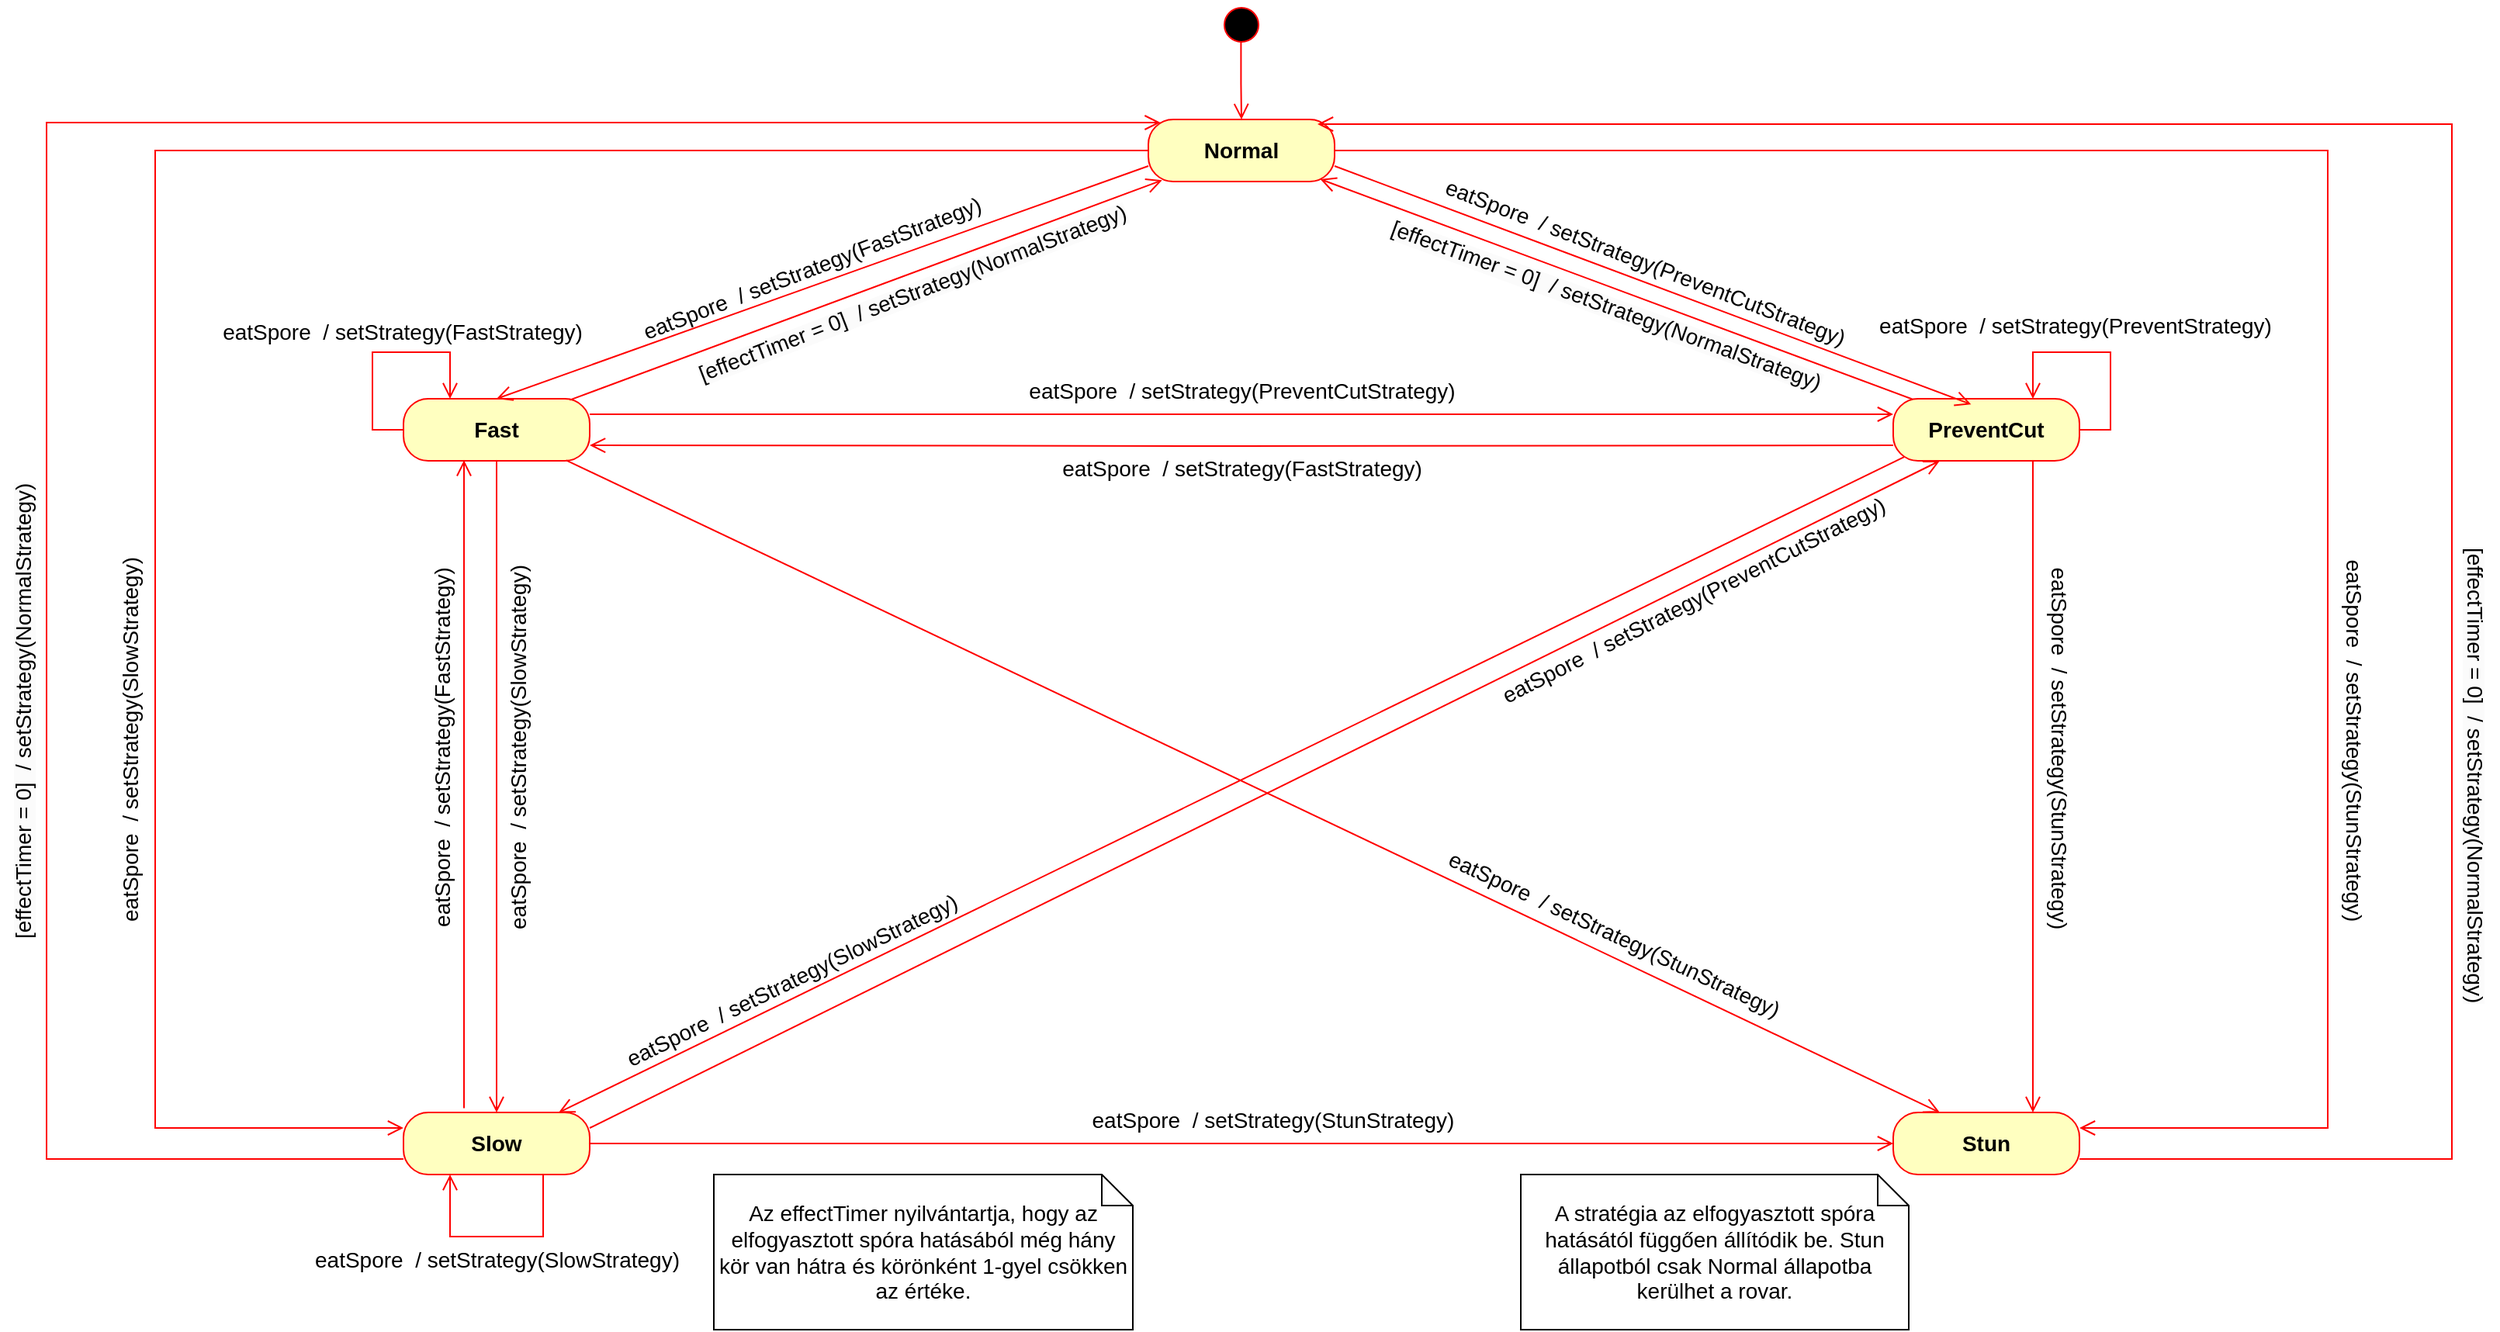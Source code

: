 <mxfile version="26.1.0" pages="2">
  <diagram name="Insect - eredeti" id="niYWGcj-p5kKmHAeiwa_">
    <mxGraphModel dx="2670" dy="746" grid="1" gridSize="10" guides="1" tooltips="1" connect="1" arrows="1" fold="1" page="1" pageScale="1" pageWidth="827" pageHeight="1169" math="0" shadow="0">
      <root>
        <mxCell id="0" />
        <mxCell id="1" parent="0" />
        <mxCell id="MXzvI82z4HsUsvWfTn_s-1" value="&lt;b&gt;&lt;font style=&quot;font-size: 14px;&quot;&gt;Fast&lt;/font&gt;&lt;/b&gt;" style="rounded=1;whiteSpace=wrap;html=1;arcSize=40;fontColor=#000000;fillColor=#ffffc0;strokeColor=#ff0000;" parent="1" vertex="1">
          <mxGeometry x="-80" y="560" width="120" height="40" as="geometry" />
        </mxCell>
        <mxCell id="MXzvI82z4HsUsvWfTn_s-3" value="&lt;b&gt;&lt;font style=&quot;font-size: 14px;&quot;&gt;Normal&lt;/font&gt;&lt;/b&gt;" style="rounded=1;whiteSpace=wrap;html=1;arcSize=40;fontColor=#000000;fillColor=#ffffc0;strokeColor=#ff0000;" parent="1" vertex="1">
          <mxGeometry x="400" y="380" width="120" height="40" as="geometry" />
        </mxCell>
        <mxCell id="MXzvI82z4HsUsvWfTn_s-5" value="&lt;b&gt;&lt;font style=&quot;font-size: 14px;&quot;&gt;PreventCut&lt;/font&gt;&lt;/b&gt;" style="rounded=1;whiteSpace=wrap;html=1;arcSize=40;fontColor=#000000;fillColor=#ffffc0;strokeColor=#ff0000;" parent="1" vertex="1">
          <mxGeometry x="880" y="560" width="120" height="40" as="geometry" />
        </mxCell>
        <mxCell id="MXzvI82z4HsUsvWfTn_s-7" value="&lt;b&gt;&lt;font style=&quot;font-size: 14px;&quot;&gt;Slow&lt;/font&gt;&lt;/b&gt;" style="rounded=1;whiteSpace=wrap;html=1;arcSize=40;fontColor=#000000;fillColor=#ffffc0;strokeColor=#ff0000;" parent="1" vertex="1">
          <mxGeometry x="-80" y="1020" width="120" height="40" as="geometry" />
        </mxCell>
        <mxCell id="MXzvI82z4HsUsvWfTn_s-9" value="&lt;b&gt;&lt;font style=&quot;font-size: 14px;&quot;&gt;Stun&lt;/font&gt;&lt;/b&gt;" style="rounded=1;whiteSpace=wrap;html=1;arcSize=40;fontColor=#000000;fillColor=#ffffc0;strokeColor=#ff0000;" parent="1" vertex="1">
          <mxGeometry x="880" y="1020" width="120" height="40" as="geometry" />
        </mxCell>
        <mxCell id="MXzvI82z4HsUsvWfTn_s-34" value="" style="ellipse;html=1;shape=startState;fillColor=#000000;strokeColor=#ff0000;" parent="1" vertex="1">
          <mxGeometry x="445" y="304" width="30" height="30" as="geometry" />
        </mxCell>
        <mxCell id="MXzvI82z4HsUsvWfTn_s-35" value="" style="edgeStyle=orthogonalEdgeStyle;html=1;verticalAlign=bottom;endArrow=open;endSize=8;strokeColor=#ff0000;rounded=0;entryX=0.5;entryY=0;entryDx=0;entryDy=0;exitX=0.49;exitY=0.87;exitDx=0;exitDy=0;exitPerimeter=0;" parent="1" source="MXzvI82z4HsUsvWfTn_s-34" target="MXzvI82z4HsUsvWfTn_s-3" edge="1">
          <mxGeometry relative="1" as="geometry">
            <mxPoint x="414" y="450" as="targetPoint" />
          </mxGeometry>
        </mxCell>
        <mxCell id="MXzvI82z4HsUsvWfTn_s-77" value="&lt;font style=&quot;font-size: 14px;&quot;&gt;eatSpore&amp;nbsp; / setStrategy(StunStrategy)&lt;/font&gt;" style="text;html=1;align=center;verticalAlign=middle;resizable=0;points=[];autosize=1;strokeColor=none;fillColor=none;" parent="1" vertex="1">
          <mxGeometry x="350" y="1010" width="260" height="30" as="geometry" />
        </mxCell>
        <mxCell id="ewpNhHJzc_Rk4l6OKXms-1" value="&lt;span style=&quot;color: rgb(0, 0, 0); font-family: Helvetica; font-style: normal; font-variant-ligatures: normal; font-variant-caps: normal; font-weight: 400; letter-spacing: normal; orphans: 2; text-align: center; text-indent: 0px; text-transform: none; widows: 2; word-spacing: 0px; -webkit-text-stroke-width: 0px; white-space: nowrap; background-color: rgb(251, 251, 251); text-decoration-thickness: initial; text-decoration-style: initial; text-decoration-color: initial; float: none; display: inline !important;&quot;&gt;&lt;font style=&quot;font-size: 14px;&quot;&gt;[effectTimer = 0]&amp;nbsp; / setStrategy(NormalStrategy)&lt;/font&gt;&lt;/span&gt;" style="text;whiteSpace=wrap;html=1;rotation=-90;" parent="1" vertex="1">
          <mxGeometry x="-450" y="760" width="260" height="40" as="geometry" />
        </mxCell>
        <mxCell id="gijZRMA2BL3Q8-tCc_X_-4" value="" style="edgeStyle=orthogonalEdgeStyle;html=1;verticalAlign=bottom;endArrow=open;endSize=8;strokeColor=#ff0000;rounded=0;exitX=0;exitY=0.75;exitDx=0;exitDy=0;entryX=0.065;entryY=0.05;entryDx=0;entryDy=0;entryPerimeter=0;" parent="1" source="MXzvI82z4HsUsvWfTn_s-7" target="MXzvI82z4HsUsvWfTn_s-3" edge="1">
          <mxGeometry relative="1" as="geometry">
            <mxPoint x="-80" y="760" as="targetPoint" />
            <mxPoint x="-80" y="700" as="sourcePoint" />
            <Array as="points">
              <mxPoint x="-310" y="1050" />
              <mxPoint x="-310" y="382" />
            </Array>
          </mxGeometry>
        </mxCell>
        <mxCell id="gijZRMA2BL3Q8-tCc_X_-6" value="" style="edgeStyle=orthogonalEdgeStyle;html=1;verticalAlign=bottom;endArrow=open;endSize=8;strokeColor=#ff0000;rounded=0;exitX=0;exitY=0.5;exitDx=0;exitDy=0;entryX=0;entryY=0.25;entryDx=0;entryDy=0;" parent="1" source="MXzvI82z4HsUsvWfTn_s-3" target="MXzvI82z4HsUsvWfTn_s-7" edge="1">
          <mxGeometry relative="1" as="geometry">
            <mxPoint x="-90" y="1010" as="targetPoint" />
            <mxPoint x="-90" y="920" as="sourcePoint" />
            <Array as="points">
              <mxPoint x="-240" y="400" />
              <mxPoint x="-240" y="1030" />
            </Array>
          </mxGeometry>
        </mxCell>
        <mxCell id="gijZRMA2BL3Q8-tCc_X_-9" value="" style="edgeStyle=orthogonalEdgeStyle;html=1;verticalAlign=bottom;endArrow=open;endSize=8;strokeColor=#ff0000;rounded=0;exitX=1;exitY=0.5;exitDx=0;exitDy=0;entryX=0;entryY=0.5;entryDx=0;entryDy=0;" parent="1" source="MXzvI82z4HsUsvWfTn_s-7" target="MXzvI82z4HsUsvWfTn_s-9" edge="1">
          <mxGeometry relative="1" as="geometry">
            <mxPoint x="260" y="1090" as="targetPoint" />
            <mxPoint x="260" y="1030" as="sourcePoint" />
          </mxGeometry>
        </mxCell>
        <mxCell id="gijZRMA2BL3Q8-tCc_X_-11" value="" style="edgeStyle=orthogonalEdgeStyle;html=1;verticalAlign=bottom;endArrow=open;endSize=8;strokeColor=#ff0000;rounded=0;entryX=0.25;entryY=1;entryDx=0;entryDy=0;exitX=0.75;exitY=1;exitDx=0;exitDy=0;" parent="1" source="MXzvI82z4HsUsvWfTn_s-7" target="MXzvI82z4HsUsvWfTn_s-7" edge="1">
          <mxGeometry relative="1" as="geometry">
            <mxPoint x="-120" y="1190" as="targetPoint" />
            <mxPoint x="40" y="1070" as="sourcePoint" />
            <Array as="points">
              <mxPoint x="10" y="1100" />
              <mxPoint x="-50" y="1100" />
            </Array>
          </mxGeometry>
        </mxCell>
        <mxCell id="gijZRMA2BL3Q8-tCc_X_-14" value="" style="edgeStyle=orthogonalEdgeStyle;html=1;verticalAlign=bottom;endArrow=open;endSize=8;strokeColor=#ff0000;rounded=0;exitX=1;exitY=0.75;exitDx=0;exitDy=0;" parent="1" source="MXzvI82z4HsUsvWfTn_s-9" edge="1">
          <mxGeometry relative="1" as="geometry">
            <mxPoint x="509" y="383" as="targetPoint" />
            <mxPoint x="-110" y="1140" as="sourcePoint" />
            <Array as="points">
              <mxPoint x="1240" y="1050" />
              <mxPoint x="1240" y="383" />
            </Array>
          </mxGeometry>
        </mxCell>
        <mxCell id="gijZRMA2BL3Q8-tCc_X_-16" value="" style="edgeStyle=orthogonalEdgeStyle;html=1;verticalAlign=bottom;endArrow=open;endSize=8;strokeColor=#ff0000;rounded=0;exitX=1;exitY=0.5;exitDx=0;exitDy=0;entryX=1;entryY=0.25;entryDx=0;entryDy=0;" parent="1" source="MXzvI82z4HsUsvWfTn_s-3" target="MXzvI82z4HsUsvWfTn_s-9" edge="1">
          <mxGeometry relative="1" as="geometry">
            <mxPoint x="1000" y="730" as="targetPoint" />
            <mxPoint x="1000" y="670" as="sourcePoint" />
            <Array as="points">
              <mxPoint x="1160" y="400" />
              <mxPoint x="1160" y="1030" />
            </Array>
          </mxGeometry>
        </mxCell>
        <mxCell id="gijZRMA2BL3Q8-tCc_X_-18" value="" style="edgeStyle=orthogonalEdgeStyle;html=1;verticalAlign=bottom;endArrow=open;endSize=8;strokeColor=#ff0000;rounded=0;exitX=0;exitY=0.5;exitDx=0;exitDy=0;entryX=0.25;entryY=0;entryDx=0;entryDy=0;" parent="1" source="MXzvI82z4HsUsvWfTn_s-1" target="MXzvI82z4HsUsvWfTn_s-1" edge="1">
          <mxGeometry relative="1" as="geometry">
            <mxPoint x="10" y="490" as="targetPoint" />
            <mxPoint x="-40" y="500" as="sourcePoint" />
            <Array as="points">
              <mxPoint x="-100" y="580" />
              <mxPoint x="-100" y="530" />
              <mxPoint x="-50" y="530" />
            </Array>
          </mxGeometry>
        </mxCell>
        <mxCell id="gijZRMA2BL3Q8-tCc_X_-20" value="" style="edgeStyle=orthogonalEdgeStyle;html=1;verticalAlign=bottom;endArrow=open;endSize=8;strokeColor=#ff0000;rounded=0;exitX=1;exitY=0.5;exitDx=0;exitDy=0;entryX=0.75;entryY=0;entryDx=0;entryDy=0;" parent="1" source="MXzvI82z4HsUsvWfTn_s-5" target="MXzvI82z4HsUsvWfTn_s-5" edge="1">
          <mxGeometry relative="1" as="geometry">
            <mxPoint x="920" y="510" as="targetPoint" />
            <mxPoint x="990" y="625" as="sourcePoint" />
            <Array as="points">
              <mxPoint x="1020" y="580" />
              <mxPoint x="1020" y="530" />
              <mxPoint x="970" y="530" />
            </Array>
          </mxGeometry>
        </mxCell>
        <mxCell id="gijZRMA2BL3Q8-tCc_X_-22" value="" style="html=1;verticalAlign=bottom;endArrow=open;endSize=8;strokeColor=#ff0000;rounded=0;exitX=0.874;exitY=0.991;exitDx=0;exitDy=0;entryX=0.25;entryY=0;entryDx=0;entryDy=0;exitPerimeter=0;" parent="1" source="MXzvI82z4HsUsvWfTn_s-1" target="MXzvI82z4HsUsvWfTn_s-9" edge="1">
          <mxGeometry relative="1" as="geometry">
            <mxPoint x="230" y="800" as="targetPoint" />
            <mxPoint x="230" y="740" as="sourcePoint" />
          </mxGeometry>
        </mxCell>
        <mxCell id="gijZRMA2BL3Q8-tCc_X_-24" value="" style="html=1;verticalAlign=bottom;endArrow=open;endSize=8;strokeColor=#ff0000;rounded=0;exitX=1;exitY=0.25;exitDx=0;exitDy=0;entryX=0.25;entryY=1;entryDx=0;entryDy=0;" parent="1" source="MXzvI82z4HsUsvWfTn_s-7" target="MXzvI82z4HsUsvWfTn_s-5" edge="1">
          <mxGeometry relative="1" as="geometry">
            <mxPoint x="430" y="750" as="targetPoint" />
            <mxPoint x="430" y="690" as="sourcePoint" />
          </mxGeometry>
        </mxCell>
        <mxCell id="gijZRMA2BL3Q8-tCc_X_-26" value="" style="html=1;verticalAlign=bottom;endArrow=open;endSize=8;strokeColor=#ff0000;rounded=0;exitX=0.058;exitY=0.939;exitDx=0;exitDy=0;exitPerimeter=0;" parent="1" source="MXzvI82z4HsUsvWfTn_s-5" edge="1">
          <mxGeometry relative="1" as="geometry">
            <mxPoint x="20" y="1020" as="targetPoint" />
            <mxPoint x="440" y="720" as="sourcePoint" />
          </mxGeometry>
        </mxCell>
        <mxCell id="gijZRMA2BL3Q8-tCc_X_-28" value="" style="edgeStyle=orthogonalEdgeStyle;html=1;verticalAlign=bottom;endArrow=open;endSize=8;strokeColor=#ff0000;rounded=0;exitX=0.5;exitY=1;exitDx=0;exitDy=0;entryX=0.5;entryY=0;entryDx=0;entryDy=0;" parent="1" source="MXzvI82z4HsUsvWfTn_s-1" target="MXzvI82z4HsUsvWfTn_s-7" edge="1">
          <mxGeometry relative="1" as="geometry">
            <mxPoint x="140" y="840" as="targetPoint" />
            <mxPoint x="140" y="780" as="sourcePoint" />
          </mxGeometry>
        </mxCell>
        <mxCell id="gijZRMA2BL3Q8-tCc_X_-30" value="" style="edgeStyle=orthogonalEdgeStyle;html=1;verticalAlign=bottom;endArrow=open;endSize=8;strokeColor=#ff0000;rounded=0;entryX=0.325;entryY=0.991;entryDx=0;entryDy=0;exitX=0.325;exitY=-0.068;exitDx=0;exitDy=0;entryPerimeter=0;exitPerimeter=0;" parent="1" source="MXzvI82z4HsUsvWfTn_s-7" target="MXzvI82z4HsUsvWfTn_s-1" edge="1">
          <mxGeometry relative="1" as="geometry">
            <mxPoint x="-60" y="830" as="targetPoint" />
            <mxPoint x="-60" y="770" as="sourcePoint" />
          </mxGeometry>
        </mxCell>
        <mxCell id="gijZRMA2BL3Q8-tCc_X_-32" value="" style="edgeStyle=orthogonalEdgeStyle;html=1;verticalAlign=bottom;endArrow=open;endSize=8;strokeColor=#ff0000;rounded=0;exitX=0.75;exitY=1;exitDx=0;exitDy=0;entryX=0.75;entryY=0;entryDx=0;entryDy=0;" parent="1" source="MXzvI82z4HsUsvWfTn_s-5" target="MXzvI82z4HsUsvWfTn_s-9" edge="1">
          <mxGeometry relative="1" as="geometry">
            <mxPoint x="790" y="830" as="targetPoint" />
            <mxPoint x="790" y="770" as="sourcePoint" />
          </mxGeometry>
        </mxCell>
        <mxCell id="gijZRMA2BL3Q8-tCc_X_-35" value="" style="edgeStyle=orthogonalEdgeStyle;html=1;verticalAlign=bottom;endArrow=open;endSize=8;strokeColor=#ff0000;rounded=0;entryX=1;entryY=0.75;entryDx=0;entryDy=0;" parent="1" target="MXzvI82z4HsUsvWfTn_s-1" edge="1">
          <mxGeometry relative="1" as="geometry">
            <mxPoint x="414" y="730" as="targetPoint" />
            <mxPoint x="880" y="590" as="sourcePoint" />
          </mxGeometry>
        </mxCell>
        <mxCell id="gijZRMA2BL3Q8-tCc_X_-36" value="" style="edgeStyle=orthogonalEdgeStyle;html=1;verticalAlign=bottom;endArrow=open;endSize=8;strokeColor=#ff0000;rounded=0;exitX=1;exitY=0.25;exitDx=0;exitDy=0;entryX=0;entryY=0.25;entryDx=0;entryDy=0;" parent="1" source="MXzvI82z4HsUsvWfTn_s-1" target="MXzvI82z4HsUsvWfTn_s-5" edge="1">
          <mxGeometry relative="1" as="geometry">
            <mxPoint x="424" y="740" as="targetPoint" />
            <mxPoint x="424.0" y="680" as="sourcePoint" />
          </mxGeometry>
        </mxCell>
        <mxCell id="gijZRMA2BL3Q8-tCc_X_-37" value="" style="html=1;verticalAlign=bottom;endArrow=open;endSize=8;strokeColor=#ff0000;rounded=0;exitX=0;exitY=0.75;exitDx=0;exitDy=0;entryX=0.5;entryY=0;entryDx=0;entryDy=0;" parent="1" source="MXzvI82z4HsUsvWfTn_s-3" target="MXzvI82z4HsUsvWfTn_s-1" edge="1">
          <mxGeometry relative="1" as="geometry">
            <mxPoint x="434" y="750" as="targetPoint" />
            <mxPoint x="434.0" y="690" as="sourcePoint" />
          </mxGeometry>
        </mxCell>
        <mxCell id="gijZRMA2BL3Q8-tCc_X_-38" value="" style="html=1;verticalAlign=bottom;endArrow=open;endSize=8;strokeColor=#ff0000;rounded=0;entryX=0.074;entryY=0.979;entryDx=0;entryDy=0;exitX=0.893;exitY=0.021;exitDx=0;exitDy=0;entryPerimeter=0;exitPerimeter=0;" parent="1" source="MXzvI82z4HsUsvWfTn_s-1" target="MXzvI82z4HsUsvWfTn_s-3" edge="1">
          <mxGeometry relative="1" as="geometry">
            <mxPoint x="444" y="760" as="targetPoint" />
            <mxPoint x="444.0" y="700" as="sourcePoint" />
          </mxGeometry>
        </mxCell>
        <mxCell id="gijZRMA2BL3Q8-tCc_X_-39" value="" style="html=1;verticalAlign=bottom;endArrow=open;endSize=8;strokeColor=#ff0000;rounded=0;exitX=0.102;exitY=0.006;exitDx=0;exitDy=0;exitPerimeter=0;entryX=0.923;entryY=0.962;entryDx=0;entryDy=0;entryPerimeter=0;" parent="1" source="MXzvI82z4HsUsvWfTn_s-5" target="MXzvI82z4HsUsvWfTn_s-3" edge="1">
          <mxGeometry relative="1" as="geometry">
            <mxPoint x="520" y="420" as="targetPoint" />
            <mxPoint x="454.0" y="710" as="sourcePoint" />
          </mxGeometry>
        </mxCell>
        <mxCell id="gijZRMA2BL3Q8-tCc_X_-40" value="" style="html=1;verticalAlign=bottom;endArrow=open;endSize=8;strokeColor=#ff0000;rounded=0;exitX=1;exitY=0.75;exitDx=0;exitDy=0;entryX=0.418;entryY=0.09;entryDx=0;entryDy=0;entryPerimeter=0;" parent="1" source="MXzvI82z4HsUsvWfTn_s-3" target="MXzvI82z4HsUsvWfTn_s-5" edge="1">
          <mxGeometry relative="1" as="geometry">
            <mxPoint x="464" y="780" as="targetPoint" />
            <mxPoint x="464.0" y="720" as="sourcePoint" />
          </mxGeometry>
        </mxCell>
        <mxCell id="gijZRMA2BL3Q8-tCc_X_-41" value="&lt;font style=&quot;font-size: 14px;&quot;&gt;eatSpore&amp;nbsp; / setStrategy(StunStrategy)&lt;/font&gt;" style="text;html=1;align=center;verticalAlign=middle;resizable=0;points=[];autosize=1;strokeColor=none;fillColor=none;rotation=25;" parent="1" vertex="1">
          <mxGeometry x="570" y="890" width="260" height="30" as="geometry" />
        </mxCell>
        <mxCell id="3nS-kEYqww-IJ4JLxsSK-1" value="&lt;font style=&quot;font-size: 14px;&quot;&gt;eatSpore&amp;nbsp; / setStrategy(StunStrategy)&lt;/font&gt;" style="text;html=1;align=center;verticalAlign=middle;resizable=0;points=[];autosize=1;strokeColor=none;fillColor=none;rotation=90;" parent="1" vertex="1">
          <mxGeometry x="857" y="770" width="260" height="30" as="geometry" />
        </mxCell>
        <mxCell id="3nS-kEYqww-IJ4JLxsSK-2" value="&lt;font style=&quot;font-size: 14px;&quot;&gt;eatSpore&amp;nbsp; / setStrategy(StunStrategy)&lt;/font&gt;" style="text;html=1;align=center;verticalAlign=middle;resizable=0;points=[];autosize=1;strokeColor=none;fillColor=none;rotation=90;" parent="1" vertex="1">
          <mxGeometry x="1047" y="765" width="260" height="30" as="geometry" />
        </mxCell>
        <mxCell id="3nS-kEYqww-IJ4JLxsSK-4" value="&lt;font style=&quot;font-size: 14px;&quot;&gt;eatSpore&amp;nbsp; / setStrategy(SlowStrategy)&lt;/font&gt;" style="text;html=1;align=center;verticalAlign=middle;resizable=0;points=[];autosize=1;strokeColor=none;fillColor=none;rotation=0;" parent="1" vertex="1">
          <mxGeometry x="-150" y="1100" width="260" height="30" as="geometry" />
        </mxCell>
        <mxCell id="3nS-kEYqww-IJ4JLxsSK-6" value="&lt;font style=&quot;font-size: 14px;&quot;&gt;eatSpore&amp;nbsp; / setStrategy(SlowStrategy)&lt;/font&gt;" style="text;html=1;align=center;verticalAlign=middle;resizable=0;points=[];autosize=1;strokeColor=none;fillColor=none;rotation=-90;" parent="1" vertex="1">
          <mxGeometry x="-386" y="765" width="260" height="30" as="geometry" />
        </mxCell>
        <mxCell id="3nS-kEYqww-IJ4JLxsSK-7" value="&lt;font style=&quot;font-size: 14px;&quot;&gt;eatSpore&amp;nbsp; / setStrategy(SlowStrategy)&lt;/font&gt;" style="text;html=1;align=center;verticalAlign=middle;resizable=0;points=[];autosize=1;strokeColor=none;fillColor=none;rotation=-90;" parent="1" vertex="1">
          <mxGeometry x="-136" y="770" width="260" height="30" as="geometry" />
        </mxCell>
        <mxCell id="3nS-kEYqww-IJ4JLxsSK-8" value="&lt;font style=&quot;font-size: 14px;&quot;&gt;eatSpore&amp;nbsp; / setStrategy(Fast&lt;span style=&quot;background-color: transparent; color: light-dark(rgb(0, 0, 0), rgb(255, 255, 255));&quot;&gt;Strategy)&lt;/span&gt;&lt;/font&gt;" style="text;html=1;align=center;verticalAlign=middle;resizable=0;points=[];autosize=1;strokeColor=none;fillColor=none;rotation=-90;" parent="1" vertex="1">
          <mxGeometry x="-185" y="770" width="260" height="30" as="geometry" />
        </mxCell>
        <mxCell id="3nS-kEYqww-IJ4JLxsSK-9" value="&lt;font style=&quot;font-size: 14px;&quot;&gt;eatSpore&amp;nbsp; / setStrategy(SlowStrategy)&lt;/font&gt;" style="text;html=1;align=center;verticalAlign=middle;resizable=0;points=[];autosize=1;strokeColor=none;fillColor=none;rotation=334;" parent="1" vertex="1">
          <mxGeometry x="40" y="920" width="260" height="30" as="geometry" />
        </mxCell>
        <mxCell id="3nS-kEYqww-IJ4JLxsSK-10" value="&lt;font style=&quot;font-size: 14px;&quot;&gt;eatSpore&amp;nbsp; / setStrategy(PreventCutStrategy)&lt;/font&gt;" style="text;html=1;align=center;verticalAlign=middle;resizable=0;points=[];autosize=1;strokeColor=none;fillColor=none;rotation=333;" parent="1" vertex="1">
          <mxGeometry x="601" y="675" width="300" height="30" as="geometry" />
        </mxCell>
        <mxCell id="3nS-kEYqww-IJ4JLxsSK-11" value="&lt;span style=&quot;color: rgb(0, 0, 0); font-family: Helvetica; font-style: normal; font-variant-ligatures: normal; font-variant-caps: normal; font-weight: 400; letter-spacing: normal; orphans: 2; text-align: center; text-indent: 0px; text-transform: none; widows: 2; word-spacing: 0px; -webkit-text-stroke-width: 0px; white-space: nowrap; background-color: rgb(251, 251, 251); text-decoration-thickness: initial; text-decoration-style: initial; text-decoration-color: initial; float: none; display: inline !important;&quot;&gt;&lt;font style=&quot;font-size: 14px;&quot;&gt;[effectTimer = 0]&amp;nbsp; / setStrategy(NormalStrategy)&lt;/font&gt;&lt;/span&gt;" style="text;whiteSpace=wrap;html=1;rotation=90;" parent="1" vertex="1">
          <mxGeometry x="1120" y="764" width="260" height="40" as="geometry" />
        </mxCell>
        <mxCell id="3nS-kEYqww-IJ4JLxsSK-12" value="&lt;span style=&quot;color: rgb(0, 0, 0); font-family: Helvetica; font-style: normal; font-variant-ligatures: normal; font-variant-caps: normal; font-weight: 400; letter-spacing: normal; orphans: 2; text-align: center; text-indent: 0px; text-transform: none; widows: 2; word-spacing: 0px; -webkit-text-stroke-width: 0px; white-space: nowrap; background-color: rgb(251, 251, 251); text-decoration-thickness: initial; text-decoration-style: initial; text-decoration-color: initial; float: none; display: inline !important;&quot;&gt;&lt;font style=&quot;font-size: 14px;&quot;&gt;[effectTimer = 0]&amp;nbsp; / setStrategy(NormalStrategy)&lt;/font&gt;&lt;/span&gt;" style="text;whiteSpace=wrap;html=1;rotation=339;" parent="1" vertex="1">
          <mxGeometry x="102" y="483" width="260" height="40" as="geometry" />
        </mxCell>
        <mxCell id="3nS-kEYqww-IJ4JLxsSK-13" value="&lt;span style=&quot;color: rgb(0, 0, 0); font-family: Helvetica; font-style: normal; font-variant-ligatures: normal; font-variant-caps: normal; font-weight: 400; letter-spacing: normal; orphans: 2; text-align: center; text-indent: 0px; text-transform: none; widows: 2; word-spacing: 0px; -webkit-text-stroke-width: 0px; white-space: nowrap; background-color: rgb(251, 251, 251); text-decoration-thickness: initial; text-decoration-style: initial; text-decoration-color: initial; float: none; display: inline !important;&quot;&gt;&lt;font style=&quot;font-size: 14px;&quot;&gt;[effectTimer = 0]&amp;nbsp; / setStrategy(NormalStrategy)&lt;/font&gt;&lt;/span&gt;" style="text;whiteSpace=wrap;html=1;rotation=20;" parent="1" vertex="1">
          <mxGeometry x="546" y="478" width="260" height="40" as="geometry" />
        </mxCell>
        <mxCell id="3nS-kEYqww-IJ4JLxsSK-14" value="&lt;font style=&quot;font-size: 14px;&quot;&gt;eatSpore&amp;nbsp; / setStrategy(PreventCutStrategy)&lt;/font&gt;" style="text;html=1;align=center;verticalAlign=middle;resizable=0;points=[];autosize=1;strokeColor=none;fillColor=none;rotation=0;" parent="1" vertex="1">
          <mxGeometry x="310" y="540" width="300" height="30" as="geometry" />
        </mxCell>
        <mxCell id="3nS-kEYqww-IJ4JLxsSK-15" value="&lt;font style=&quot;font-size: 14px;&quot;&gt;eatSpore&amp;nbsp; / setStrategy(FastStrategy)&lt;/font&gt;" style="text;html=1;align=center;verticalAlign=middle;resizable=0;points=[];autosize=1;strokeColor=none;fillColor=none;rotation=0;" parent="1" vertex="1">
          <mxGeometry x="330" y="590" width="260" height="30" as="geometry" />
        </mxCell>
        <mxCell id="3nS-kEYqww-IJ4JLxsSK-16" value="&lt;font style=&quot;font-size: 14px;&quot;&gt;eatSpore&amp;nbsp; / setStrategy(Fast&lt;span style=&quot;background-color: transparent; color: light-dark(rgb(0, 0, 0), rgb(255, 255, 255));&quot;&gt;Strategy)&lt;/span&gt;&lt;/font&gt;" style="text;html=1;align=center;verticalAlign=middle;resizable=0;points=[];autosize=1;strokeColor=none;fillColor=none;rotation=339;" parent="1" vertex="1">
          <mxGeometry x="53" y="461" width="260" height="30" as="geometry" />
        </mxCell>
        <mxCell id="3nS-kEYqww-IJ4JLxsSK-17" value="&lt;font style=&quot;font-size: 14px;&quot;&gt;eatSpore&amp;nbsp; / setStrategy(PreventCut&lt;span style=&quot;background-color: transparent; color: light-dark(rgb(0, 0, 0), rgb(255, 255, 255));&quot;&gt;Strategy)&lt;/span&gt;&lt;/font&gt;" style="text;html=1;align=center;verticalAlign=middle;resizable=0;points=[];autosize=1;strokeColor=none;fillColor=none;rotation=21;" parent="1" vertex="1">
          <mxGeometry x="570" y="457" width="300" height="30" as="geometry" />
        </mxCell>
        <mxCell id="WBvgy4vF1GZZ5mIjNtsk-3" value="&lt;font style=&quot;font-size: 14px;&quot;&gt;Az effectTimer nyilvántartja, hogy az elfogyasztott spóra hatásából még hány kör van hátra&amp;nbsp;és körönként 1-gyel csökken az értéke.&lt;/font&gt;" style="shape=note;size=20;whiteSpace=wrap;html=1;" parent="1" vertex="1">
          <mxGeometry x="120" y="1060" width="270" height="100" as="geometry" />
        </mxCell>
        <mxCell id="WBvgy4vF1GZZ5mIjNtsk-6" value="&lt;font style=&quot;font-size: 14px;&quot;&gt;eatSpore&amp;nbsp; / setStrategy(FastStrategy)&lt;/font&gt;" style="text;html=1;align=center;verticalAlign=middle;resizable=0;points=[];autosize=1;strokeColor=none;fillColor=none;rotation=0;" parent="1" vertex="1">
          <mxGeometry x="-211" y="502" width="260" height="30" as="geometry" />
        </mxCell>
        <mxCell id="WBvgy4vF1GZZ5mIjNtsk-7" value="&lt;font style=&quot;font-size: 14px;&quot;&gt;A stratégia az elfogyasztott spóra hatásától függően állítódik be. Stun állapotból csak Normal állapotba kerülhet a rovar.&lt;/font&gt;" style="shape=note;size=20;whiteSpace=wrap;html=1;" parent="1" vertex="1">
          <mxGeometry x="640" y="1060" width="250" height="100" as="geometry" />
        </mxCell>
        <mxCell id="WBvgy4vF1GZZ5mIjNtsk-8" value="&lt;font style=&quot;font-size: 14px;&quot;&gt;eatSpore&amp;nbsp; / setStrategy(PreventStrategy)&lt;/font&gt;" style="text;html=1;align=center;verticalAlign=middle;resizable=0;points=[];autosize=1;strokeColor=none;fillColor=none;rotation=0;" parent="1" vertex="1">
          <mxGeometry x="857" y="498" width="280" height="30" as="geometry" />
        </mxCell>
      </root>
    </mxGraphModel>
  </diagram>
  <diagram id="dk0o34KIP7jVC09A_Ut2" name="Insect - új">
    <mxGraphModel dx="2117" dy="522" grid="1" gridSize="10" guides="1" tooltips="1" connect="1" arrows="1" fold="1" page="1" pageScale="1" pageWidth="827" pageHeight="1169" math="0" shadow="0">
      <root>
        <mxCell id="0" />
        <mxCell id="1" parent="0" />
        <mxCell id="Mxf7T887SQ5L9yR92hCe-1" value="&lt;b&gt;&lt;font style=&quot;font-size: 14px;&quot;&gt;FAST&lt;/font&gt;&lt;/b&gt;" style="rounded=1;whiteSpace=wrap;html=1;arcSize=40;fontColor=#000000;fillColor=#ffffc0;strokeColor=#ff0000;" parent="1" vertex="1">
          <mxGeometry x="-80" y="560" width="120" height="40" as="geometry" />
        </mxCell>
        <mxCell id="Mxf7T887SQ5L9yR92hCe-2" value="&lt;b&gt;&lt;font style=&quot;font-size: 14px;&quot;&gt;NORMAL&lt;/font&gt;&lt;/b&gt;" style="rounded=1;whiteSpace=wrap;html=1;arcSize=40;fontColor=#000000;fillColor=#ffffc0;strokeColor=#ff0000;" parent="1" vertex="1">
          <mxGeometry x="400" y="380" width="120" height="40" as="geometry" />
        </mxCell>
        <mxCell id="Mxf7T887SQ5L9yR92hCe-3" value="&lt;b&gt;&lt;font style=&quot;font-size: 14px;&quot;&gt;CANNOTCUT&lt;/font&gt;&lt;/b&gt;" style="rounded=1;whiteSpace=wrap;html=1;arcSize=40;fontColor=#000000;fillColor=#ffffc0;strokeColor=#ff0000;" parent="1" vertex="1">
          <mxGeometry x="880" y="560" width="120" height="40" as="geometry" />
        </mxCell>
        <mxCell id="Mxf7T887SQ5L9yR92hCe-4" value="&lt;b&gt;&lt;font style=&quot;font-size: 14px;&quot;&gt;SLOW&lt;/font&gt;&lt;/b&gt;" style="rounded=1;whiteSpace=wrap;html=1;arcSize=40;fontColor=#000000;fillColor=#ffffc0;strokeColor=#ff0000;" parent="1" vertex="1">
          <mxGeometry x="-80" y="1020" width="120" height="40" as="geometry" />
        </mxCell>
        <mxCell id="Mxf7T887SQ5L9yR92hCe-5" value="&lt;b&gt;&lt;font style=&quot;font-size: 14px;&quot;&gt;STUN&lt;/font&gt;&lt;/b&gt;" style="rounded=1;whiteSpace=wrap;html=1;arcSize=40;fontColor=#000000;fillColor=#ffffc0;strokeColor=#ff0000;" parent="1" vertex="1">
          <mxGeometry x="880" y="1020" width="120" height="40" as="geometry" />
        </mxCell>
        <mxCell id="Mxf7T887SQ5L9yR92hCe-6" value="" style="ellipse;html=1;shape=startState;fillColor=#000000;strokeColor=#ff0000;" parent="1" vertex="1">
          <mxGeometry x="445" y="304" width="30" height="30" as="geometry" />
        </mxCell>
        <mxCell id="Mxf7T887SQ5L9yR92hCe-7" value="" style="edgeStyle=orthogonalEdgeStyle;html=1;verticalAlign=bottom;endArrow=open;endSize=8;strokeColor=#ff0000;rounded=0;entryX=0.5;entryY=0;entryDx=0;entryDy=0;exitX=0.49;exitY=0.87;exitDx=0;exitDy=0;exitPerimeter=0;" parent="1" source="Mxf7T887SQ5L9yR92hCe-6" target="Mxf7T887SQ5L9yR92hCe-2" edge="1">
          <mxGeometry relative="1" as="geometry">
            <mxPoint x="414" y="450" as="targetPoint" />
          </mxGeometry>
        </mxCell>
        <mxCell id="Mxf7T887SQ5L9yR92hCe-8" value="&lt;span style=&quot;font-size: 14px;&quot;&gt;beStunned()&lt;/span&gt;" style="text;html=1;align=center;verticalAlign=middle;resizable=0;points=[];autosize=1;strokeColor=none;fillColor=none;" parent="1" vertex="1">
          <mxGeometry x="430" y="1010" width="100" height="30" as="geometry" />
        </mxCell>
        <mxCell id="Mxf7T887SQ5L9yR92hCe-9" value="&lt;font style=&quot;font-size: 14px;&quot;&gt;&lt;span style=&quot;color: rgb(34, 34, 34); font-family: Arial, Helvetica, sans-serif; background-color: rgb(255, 255, 255);&quot;&gt;onTurnBegin() [&lt;/span&gt;&lt;span style=&quot;text-align: center; text-wrap-mode: nowrap;&quot;&gt;effectTimer == 0]&lt;/span&gt;&lt;/font&gt;" style="text;whiteSpace=wrap;html=1;rotation=-90;" parent="1" vertex="1">
          <mxGeometry x="-367.5" y="686.5" width="217" height="40" as="geometry" />
        </mxCell>
        <mxCell id="Mxf7T887SQ5L9yR92hCe-10" value="" style="edgeStyle=orthogonalEdgeStyle;html=1;verticalAlign=bottom;endArrow=open;endSize=8;strokeColor=#ff0000;rounded=0;exitX=0;exitY=0.75;exitDx=0;exitDy=0;entryX=0.065;entryY=0.05;entryDx=0;entryDy=0;entryPerimeter=0;" parent="1" source="Mxf7T887SQ5L9yR92hCe-4" target="Mxf7T887SQ5L9yR92hCe-2" edge="1">
          <mxGeometry relative="1" as="geometry">
            <mxPoint x="-80" y="760" as="targetPoint" />
            <mxPoint x="-80" y="700" as="sourcePoint" />
            <Array as="points">
              <mxPoint x="-250" y="1050" />
              <mxPoint x="-250" y="382" />
            </Array>
          </mxGeometry>
        </mxCell>
        <mxCell id="Mxf7T887SQ5L9yR92hCe-11" value="" style="edgeStyle=orthogonalEdgeStyle;html=1;verticalAlign=bottom;endArrow=open;endSize=8;strokeColor=#ff0000;rounded=0;exitX=0;exitY=0.5;exitDx=0;exitDy=0;entryX=0;entryY=0.25;entryDx=0;entryDy=0;" parent="1" source="Mxf7T887SQ5L9yR92hCe-2" target="Mxf7T887SQ5L9yR92hCe-4" edge="1">
          <mxGeometry relative="1" as="geometry">
            <mxPoint x="-90" y="1010" as="targetPoint" />
            <mxPoint x="-90" y="920" as="sourcePoint" />
            <Array as="points">
              <mxPoint x="-180" y="400" />
              <mxPoint x="-180" y="1030" />
            </Array>
          </mxGeometry>
        </mxCell>
        <mxCell id="Mxf7T887SQ5L9yR92hCe-12" value="" style="edgeStyle=orthogonalEdgeStyle;html=1;verticalAlign=bottom;endArrow=open;endSize=8;strokeColor=#ff0000;rounded=0;exitX=1;exitY=0.5;exitDx=0;exitDy=0;entryX=0;entryY=0.5;entryDx=0;entryDy=0;" parent="1" source="Mxf7T887SQ5L9yR92hCe-4" target="Mxf7T887SQ5L9yR92hCe-5" edge="1">
          <mxGeometry relative="1" as="geometry">
            <mxPoint x="260" y="1090" as="targetPoint" />
            <mxPoint x="260" y="1030" as="sourcePoint" />
          </mxGeometry>
        </mxCell>
        <mxCell id="Mxf7T887SQ5L9yR92hCe-14" value="" style="edgeStyle=orthogonalEdgeStyle;html=1;verticalAlign=bottom;endArrow=open;endSize=8;strokeColor=#ff0000;rounded=0;exitX=1;exitY=0.75;exitDx=0;exitDy=0;entryX=0.937;entryY=0.065;entryDx=0;entryDy=0;entryPerimeter=0;" parent="1" source="Mxf7T887SQ5L9yR92hCe-5" target="Mxf7T887SQ5L9yR92hCe-2" edge="1">
          <mxGeometry relative="1" as="geometry">
            <mxPoint x="509" y="383" as="targetPoint" />
            <mxPoint x="-110" y="1140" as="sourcePoint" />
            <Array as="points">
              <mxPoint x="1170" y="1050" />
              <mxPoint x="1170" y="383" />
            </Array>
          </mxGeometry>
        </mxCell>
        <mxCell id="Mxf7T887SQ5L9yR92hCe-15" value="" style="edgeStyle=orthogonalEdgeStyle;html=1;verticalAlign=bottom;endArrow=open;endSize=8;strokeColor=#ff0000;rounded=0;exitX=1;exitY=0.5;exitDx=0;exitDy=0;entryX=1;entryY=0.25;entryDx=0;entryDy=0;" parent="1" source="Mxf7T887SQ5L9yR92hCe-2" target="Mxf7T887SQ5L9yR92hCe-5" edge="1">
          <mxGeometry relative="1" as="geometry">
            <mxPoint x="1000" y="730" as="targetPoint" />
            <mxPoint x="1000" y="670" as="sourcePoint" />
            <Array as="points">
              <mxPoint x="1100" y="400" />
              <mxPoint x="1100" y="1030" />
            </Array>
          </mxGeometry>
        </mxCell>
        <mxCell id="Mxf7T887SQ5L9yR92hCe-18" value="" style="html=1;verticalAlign=bottom;endArrow=open;endSize=8;strokeColor=#ff0000;rounded=0;exitX=0.874;exitY=0.991;exitDx=0;exitDy=0;entryX=0.25;entryY=0;entryDx=0;entryDy=0;exitPerimeter=0;" parent="1" source="Mxf7T887SQ5L9yR92hCe-1" target="Mxf7T887SQ5L9yR92hCe-5" edge="1">
          <mxGeometry relative="1" as="geometry">
            <mxPoint x="230" y="800" as="targetPoint" />
            <mxPoint x="230" y="740" as="sourcePoint" />
          </mxGeometry>
        </mxCell>
        <mxCell id="Mxf7T887SQ5L9yR92hCe-19" value="" style="html=1;verticalAlign=bottom;endArrow=open;endSize=8;strokeColor=#ff0000;rounded=0;exitX=1;exitY=0.25;exitDx=0;exitDy=0;entryX=0.25;entryY=1;entryDx=0;entryDy=0;" parent="1" source="Mxf7T887SQ5L9yR92hCe-4" target="Mxf7T887SQ5L9yR92hCe-3" edge="1">
          <mxGeometry relative="1" as="geometry">
            <mxPoint x="430" y="750" as="targetPoint" />
            <mxPoint x="430" y="690" as="sourcePoint" />
          </mxGeometry>
        </mxCell>
        <mxCell id="Mxf7T887SQ5L9yR92hCe-20" value="" style="html=1;verticalAlign=bottom;endArrow=open;endSize=8;strokeColor=#ff0000;rounded=0;exitX=0.058;exitY=0.939;exitDx=0;exitDy=0;exitPerimeter=0;" parent="1" source="Mxf7T887SQ5L9yR92hCe-3" edge="1">
          <mxGeometry relative="1" as="geometry">
            <mxPoint x="20" y="1020" as="targetPoint" />
            <mxPoint x="440" y="720" as="sourcePoint" />
          </mxGeometry>
        </mxCell>
        <mxCell id="Mxf7T887SQ5L9yR92hCe-21" value="" style="edgeStyle=orthogonalEdgeStyle;html=1;verticalAlign=bottom;endArrow=open;endSize=8;strokeColor=#ff0000;rounded=0;exitX=0.5;exitY=1;exitDx=0;exitDy=0;entryX=0.5;entryY=0;entryDx=0;entryDy=0;" parent="1" source="Mxf7T887SQ5L9yR92hCe-1" target="Mxf7T887SQ5L9yR92hCe-4" edge="1">
          <mxGeometry relative="1" as="geometry">
            <mxPoint x="140" y="840" as="targetPoint" />
            <mxPoint x="140" y="780" as="sourcePoint" />
          </mxGeometry>
        </mxCell>
        <mxCell id="Mxf7T887SQ5L9yR92hCe-22" value="" style="edgeStyle=orthogonalEdgeStyle;html=1;verticalAlign=bottom;endArrow=open;endSize=8;strokeColor=#ff0000;rounded=0;entryX=0.325;entryY=0.991;entryDx=0;entryDy=0;exitX=0.325;exitY=-0.068;exitDx=0;exitDy=0;entryPerimeter=0;exitPerimeter=0;" parent="1" source="Mxf7T887SQ5L9yR92hCe-4" target="Mxf7T887SQ5L9yR92hCe-1" edge="1">
          <mxGeometry relative="1" as="geometry">
            <mxPoint x="-60" y="830" as="targetPoint" />
            <mxPoint x="-60" y="770" as="sourcePoint" />
          </mxGeometry>
        </mxCell>
        <mxCell id="Mxf7T887SQ5L9yR92hCe-23" value="" style="edgeStyle=orthogonalEdgeStyle;html=1;verticalAlign=bottom;endArrow=open;endSize=8;strokeColor=#ff0000;rounded=0;exitX=0.75;exitY=1;exitDx=0;exitDy=0;entryX=0.75;entryY=0;entryDx=0;entryDy=0;" parent="1" source="Mxf7T887SQ5L9yR92hCe-3" target="Mxf7T887SQ5L9yR92hCe-5" edge="1">
          <mxGeometry relative="1" as="geometry">
            <mxPoint x="790" y="830" as="targetPoint" />
            <mxPoint x="790" y="770" as="sourcePoint" />
          </mxGeometry>
        </mxCell>
        <mxCell id="Mxf7T887SQ5L9yR92hCe-24" value="" style="edgeStyle=orthogonalEdgeStyle;html=1;verticalAlign=bottom;endArrow=open;endSize=8;strokeColor=#ff0000;rounded=0;entryX=1;entryY=0.75;entryDx=0;entryDy=0;" parent="1" target="Mxf7T887SQ5L9yR92hCe-1" edge="1">
          <mxGeometry relative="1" as="geometry">
            <mxPoint x="414" y="730" as="targetPoint" />
            <mxPoint x="880" y="590" as="sourcePoint" />
          </mxGeometry>
        </mxCell>
        <mxCell id="Mxf7T887SQ5L9yR92hCe-25" value="" style="edgeStyle=orthogonalEdgeStyle;html=1;verticalAlign=bottom;endArrow=open;endSize=8;strokeColor=#ff0000;rounded=0;exitX=1;exitY=0.25;exitDx=0;exitDy=0;entryX=0;entryY=0.25;entryDx=0;entryDy=0;" parent="1" source="Mxf7T887SQ5L9yR92hCe-1" target="Mxf7T887SQ5L9yR92hCe-3" edge="1">
          <mxGeometry relative="1" as="geometry">
            <mxPoint x="424" y="740" as="targetPoint" />
            <mxPoint x="424.0" y="680" as="sourcePoint" />
          </mxGeometry>
        </mxCell>
        <mxCell id="Mxf7T887SQ5L9yR92hCe-26" value="" style="html=1;verticalAlign=bottom;endArrow=open;endSize=8;strokeColor=#ff0000;rounded=0;exitX=0;exitY=0.75;exitDx=0;exitDy=0;entryX=0.5;entryY=0;entryDx=0;entryDy=0;" parent="1" source="Mxf7T887SQ5L9yR92hCe-2" target="Mxf7T887SQ5L9yR92hCe-1" edge="1">
          <mxGeometry relative="1" as="geometry">
            <mxPoint x="434" y="750" as="targetPoint" />
            <mxPoint x="434.0" y="690" as="sourcePoint" />
          </mxGeometry>
        </mxCell>
        <mxCell id="Mxf7T887SQ5L9yR92hCe-27" value="" style="html=1;verticalAlign=bottom;endArrow=open;endSize=8;strokeColor=#ff0000;rounded=0;entryX=0.074;entryY=0.979;entryDx=0;entryDy=0;exitX=0.893;exitY=0.021;exitDx=0;exitDy=0;entryPerimeter=0;exitPerimeter=0;" parent="1" source="Mxf7T887SQ5L9yR92hCe-1" target="Mxf7T887SQ5L9yR92hCe-2" edge="1">
          <mxGeometry relative="1" as="geometry">
            <mxPoint x="444" y="760" as="targetPoint" />
            <mxPoint x="444.0" y="700" as="sourcePoint" />
          </mxGeometry>
        </mxCell>
        <mxCell id="Mxf7T887SQ5L9yR92hCe-28" value="" style="html=1;verticalAlign=bottom;endArrow=open;endSize=8;strokeColor=#ff0000;rounded=0;exitX=0.102;exitY=0.006;exitDx=0;exitDy=0;exitPerimeter=0;entryX=0.923;entryY=0.962;entryDx=0;entryDy=0;entryPerimeter=0;" parent="1" source="Mxf7T887SQ5L9yR92hCe-3" target="Mxf7T887SQ5L9yR92hCe-2" edge="1">
          <mxGeometry relative="1" as="geometry">
            <mxPoint x="520" y="420" as="targetPoint" />
            <mxPoint x="454.0" y="710" as="sourcePoint" />
          </mxGeometry>
        </mxCell>
        <mxCell id="Mxf7T887SQ5L9yR92hCe-29" value="" style="html=1;verticalAlign=bottom;endArrow=open;endSize=8;strokeColor=#ff0000;rounded=0;exitX=1;exitY=0.75;exitDx=0;exitDy=0;entryX=0.356;entryY=-0.001;entryDx=0;entryDy=0;entryPerimeter=0;" parent="1" source="Mxf7T887SQ5L9yR92hCe-2" target="Mxf7T887SQ5L9yR92hCe-3" edge="1">
          <mxGeometry relative="1" as="geometry">
            <mxPoint x="464" y="780" as="targetPoint" />
            <mxPoint x="464.0" y="720" as="sourcePoint" />
          </mxGeometry>
        </mxCell>
        <mxCell id="Mxf7T887SQ5L9yR92hCe-30" value="&lt;font style=&quot;font-size: 14px;&quot;&gt;beStunned()&lt;/font&gt;" style="text;html=1;align=center;verticalAlign=middle;resizable=0;points=[];autosize=1;strokeColor=none;fillColor=none;rotation=25;" parent="1" vertex="1">
          <mxGeometry x="650" y="890" width="100" height="30" as="geometry" />
        </mxCell>
        <mxCell id="Mxf7T887SQ5L9yR92hCe-31" value="&lt;span style=&quot;font-size: 14px;&quot;&gt;beStunned()&lt;/span&gt;" style="text;html=1;align=center;verticalAlign=middle;resizable=0;points=[];autosize=1;strokeColor=none;fillColor=none;rotation=90;" parent="1" vertex="1">
          <mxGeometry x="937" y="772" width="100" height="30" as="geometry" />
        </mxCell>
        <mxCell id="Mxf7T887SQ5L9yR92hCe-32" value="&lt;span style=&quot;font-size: 14px;&quot;&gt;beStunned()&lt;/span&gt;" style="text;html=1;align=center;verticalAlign=middle;resizable=0;points=[];autosize=1;strokeColor=none;fillColor=none;rotation=90;" parent="1" vertex="1">
          <mxGeometry x="1064" y="695" width="100" height="30" as="geometry" />
        </mxCell>
        <mxCell id="Mxf7T887SQ5L9yR92hCe-33" value="&lt;font style=&quot;font-size: 14px;&quot;&gt;&lt;span style=&quot;text-wrap-mode: wrap; color: rgb(34, 34, 34); font-family: Arial, Helvetica, sans-serif; text-align: start; background-color: rgb(255, 255, 255);&quot;&gt;onTurnBegin() [&lt;/span&gt;effectTimer != 0]&lt;/font&gt;" style="text;html=1;align=center;verticalAlign=middle;resizable=0;points=[];autosize=1;strokeColor=none;fillColor=none;rotation=0;" parent="1" vertex="1">
          <mxGeometry x="-130" y="1067" width="220" height="30" as="geometry" />
        </mxCell>
        <mxCell id="Mxf7T887SQ5L9yR92hCe-34" value="&lt;span style=&quot;font-size: 14px;&quot;&gt;beSlow()&lt;/span&gt;" style="text;html=1;align=center;verticalAlign=middle;resizable=0;points=[];autosize=1;strokeColor=none;fillColor=none;rotation=-90;" parent="1" vertex="1">
          <mxGeometry x="-238" y="690" width="80" height="30" as="geometry" />
        </mxCell>
        <mxCell id="Mxf7T887SQ5L9yR92hCe-35" value="&lt;span style=&quot;font-size: 14px;&quot;&gt;beSlow()&lt;/span&gt;" style="text;html=1;align=center;verticalAlign=middle;resizable=0;points=[];autosize=1;strokeColor=none;fillColor=none;rotation=-90;" parent="1" vertex="1">
          <mxGeometry x="-48" y="780" width="80" height="30" as="geometry" />
        </mxCell>
        <mxCell id="Mxf7T887SQ5L9yR92hCe-36" value="&lt;span style=&quot;font-size: 14px;&quot;&gt;beFast()&lt;/span&gt;" style="text;html=1;align=center;verticalAlign=middle;resizable=0;points=[];autosize=1;strokeColor=none;fillColor=none;rotation=-90;" parent="1" vertex="1">
          <mxGeometry x="-95" y="777" width="80" height="30" as="geometry" />
        </mxCell>
        <mxCell id="Mxf7T887SQ5L9yR92hCe-37" value="&lt;span style=&quot;font-size: 14px;&quot;&gt;beSlow()&lt;/span&gt;" style="text;html=1;align=center;verticalAlign=middle;resizable=0;points=[];autosize=1;strokeColor=none;fillColor=none;rotation=334;" parent="1" vertex="1">
          <mxGeometry x="152" y="905" width="80" height="30" as="geometry" />
        </mxCell>
        <mxCell id="Mxf7T887SQ5L9yR92hCe-38" value="&lt;font style=&quot;font-size: 14px;&quot;&gt;preventCut(&lt;span style=&quot;color: light-dark(rgb(0, 0, 0), rgb(255, 255, 255)); background-color: transparent;&quot;&gt;)&lt;/span&gt;&lt;/font&gt;" style="text;html=1;align=center;verticalAlign=middle;resizable=0;points=[];autosize=1;strokeColor=none;fillColor=none;rotation=333;" parent="1" vertex="1">
          <mxGeometry x="690" y="683" width="100" height="30" as="geometry" />
        </mxCell>
        <mxCell id="Mxf7T887SQ5L9yR92hCe-39" value="&lt;span style=&quot;color: rgb(0, 0, 0); font-family: Helvetica; font-style: normal; font-variant-ligatures: normal; font-variant-caps: normal; font-weight: 400; letter-spacing: normal; orphans: 2; text-align: center; text-indent: 0px; text-transform: none; widows: 2; word-spacing: 0px; -webkit-text-stroke-width: 0px; white-space: nowrap; background-color: rgb(251, 251, 251); text-decoration-thickness: initial; text-decoration-style: initial; text-decoration-color: initial; float: none; display: inline !important;&quot;&gt;&lt;font style=&quot;font-size: 14px;&quot;&gt;&lt;span style=&quot;color: rgb(34, 34, 34); font-family: Arial, Helvetica, sans-serif; text-align: start; text-wrap-mode: wrap; background-color: rgb(255, 255, 255);&quot;&gt;onTurnBegin() [&lt;/span&gt;effectTimer == 0]&lt;/font&gt;&lt;/span&gt;" style="text;whiteSpace=wrap;html=1;rotation=90;" parent="1" vertex="1">
          <mxGeometry x="1077.66" y="694.35" width="204.68" height="40" as="geometry" />
        </mxCell>
        <mxCell id="Mxf7T887SQ5L9yR92hCe-40" value="&lt;font style=&quot;font-size: 14px;&quot;&gt;&lt;span style=&quot;color: rgb(34, 34, 34); font-family: Arial, Helvetica, sans-serif; background-color: rgb(255, 255, 255);&quot;&gt;onTurnBegin() [&lt;/span&gt;&lt;span style=&quot;text-align: center; text-wrap-mode: nowrap;&quot;&gt;effectTimer == 0]&lt;/span&gt;&lt;/font&gt;" style="text;whiteSpace=wrap;html=1;rotation=339;" parent="1" vertex="1">
          <mxGeometry x="124.46" y="485.3" width="207.14" height="40" as="geometry" />
        </mxCell>
        <mxCell id="Mxf7T887SQ5L9yR92hCe-41" value="&lt;font style=&quot;font-size: 14px;&quot;&gt;&lt;span style=&quot;color: rgb(34, 34, 34); font-family: Arial, Helvetica, sans-serif; background-color: rgb(255, 255, 255);&quot;&gt;onTurnBegin() [&lt;/span&gt;&lt;span style=&quot;text-align: center; text-wrap-mode: nowrap;&quot;&gt;effectTimer == 0]&lt;/span&gt;&lt;/font&gt;" style="text;whiteSpace=wrap;html=1;rotation=20;" parent="1" vertex="1">
          <mxGeometry x="580.35" y="481.8" width="208.91" height="40" as="geometry" />
        </mxCell>
        <mxCell id="Mxf7T887SQ5L9yR92hCe-42" value="&lt;font style=&quot;font-size: 14px;&quot;&gt;preventCut(&lt;span style=&quot;color: light-dark(rgb(0, 0, 0), rgb(255, 255, 255)); background-color: transparent;&quot;&gt;)&lt;/span&gt;&lt;/font&gt;" style="text;html=1;align=center;verticalAlign=middle;resizable=0;points=[];autosize=1;strokeColor=none;fillColor=none;rotation=0;" parent="1" vertex="1">
          <mxGeometry x="410" y="540" width="100" height="30" as="geometry" />
        </mxCell>
        <mxCell id="Mxf7T887SQ5L9yR92hCe-43" value="&lt;font style=&quot;font-size: 14px;&quot;&gt;beFast()&lt;/font&gt;" style="text;html=1;align=center;verticalAlign=middle;resizable=0;points=[];autosize=1;strokeColor=none;fillColor=none;rotation=0;" parent="1" vertex="1">
          <mxGeometry x="420" y="590" width="80" height="30" as="geometry" />
        </mxCell>
        <mxCell id="Mxf7T887SQ5L9yR92hCe-44" value="&lt;font style=&quot;font-size: 14px;&quot;&gt;beFast()&lt;/font&gt;" style="text;html=1;align=center;verticalAlign=middle;resizable=0;points=[];autosize=1;strokeColor=none;fillColor=none;rotation=339;" parent="1" vertex="1">
          <mxGeometry x="156" y="457" width="80" height="30" as="geometry" />
        </mxCell>
        <mxCell id="Mxf7T887SQ5L9yR92hCe-45" value="&lt;font style=&quot;font-size: 14px;&quot;&gt;preventCut(&lt;span style=&quot;background-color: transparent; color: light-dark(rgb(0, 0, 0), rgb(255, 255, 255));&quot;&gt;)&lt;/span&gt;&lt;/font&gt;" style="text;html=1;align=center;verticalAlign=middle;resizable=0;points=[];autosize=1;strokeColor=none;fillColor=none;rotation=21;" parent="1" vertex="1">
          <mxGeometry x="642" y="445" width="100" height="30" as="geometry" />
        </mxCell>
        <mxCell id="Mxf7T887SQ5L9yR92hCe-46" value="&lt;font style=&quot;font-size: 14px;&quot;&gt;Az &lt;i style=&quot;&quot;&gt;effectTimer &lt;/i&gt;nyilvántartja, hogy az elfogyasztott spóra hatásából hány kör van hátra, és - amíg az 0-ra nem csökken - körönként 1-gyel csökken az értéke. &lt;span style=&quot;background-color: rgb(255, 255, 51);&quot;&gt;A spóra hatása akkor is realizálódik, ha a közvetlenül előtte elfogyasztott spóra hatásideje (&lt;i&gt;effectTimer&lt;/i&gt;) még nem telt le&lt;span style=&quot;text-wrap-mode: nowrap;&quot;&gt;.&lt;/span&gt;&lt;/span&gt;&lt;/font&gt;" style="shape=note;size=20;whiteSpace=wrap;html=1;" parent="1" vertex="1">
          <mxGeometry x="333" y="1060" width="279" height="130" as="geometry" />
        </mxCell>
        <mxCell id="Mxf7T887SQ5L9yR92hCe-47" value="&lt;font style=&quot;font-size: 14px;&quot;&gt;&lt;span style=&quot;text-wrap-mode: wrap; color: rgb(34, 34, 34); font-family: Arial, Helvetica, sans-serif; text-align: start; background-color: rgb(255, 255, 255);&quot;&gt;onTurnBegin() [&lt;/span&gt;effectTimer != 0]&lt;/font&gt;" style="text;html=1;align=center;verticalAlign=middle;resizable=0;points=[];autosize=1;strokeColor=none;fillColor=none;rotation=0;" parent="1" vertex="1">
          <mxGeometry x="-193" y="523" width="220" height="30" as="geometry" />
        </mxCell>
        <mxCell id="Mxf7T887SQ5L9yR92hCe-48" value="&lt;div&gt;&lt;font style=&quot;font-size: 14px;&quot;&gt;&lt;i style=&quot;background-color: transparent; color: light-dark(rgb(0, 0, 0), rgb(255, 255, 255));&quot;&gt;Stun &lt;/i&gt;&lt;span style=&quot;background-color: transparent; color: light-dark(rgb(0, 0, 0), rgb(255, 255, 255));&quot;&gt;állapotból csak &lt;/span&gt;&lt;i style=&quot;background-color: transparent; color: light-dark(rgb(0, 0, 0), rgb(255, 255, 255));&quot;&gt;Normal &lt;/i&gt;&lt;span style=&quot;background-color: transparent; color: light-dark(rgb(0, 0, 0), rgb(255, 255, 255));&quot;&gt;állapotba kerülhet a rovar.&lt;/span&gt;&lt;/font&gt;&lt;/div&gt;" style="shape=note;size=20;whiteSpace=wrap;html=1;" parent="1" vertex="1">
          <mxGeometry x="985" y="1069" width="250" height="81" as="geometry" />
        </mxCell>
        <mxCell id="Mxf7T887SQ5L9yR92hCe-49" value="&lt;font style=&quot;font-size: 14px;&quot;&gt;&lt;span style=&quot;text-wrap-mode: wrap; color: rgb(34, 34, 34); font-family: Arial, Helvetica, sans-serif; text-align: start; background-color: rgb(255, 255, 255);&quot;&gt;onTurnBegin() [&lt;/span&gt;effectTimer != 0]&lt;/font&gt;" style="text;html=1;align=center;verticalAlign=middle;resizable=0;points=[];autosize=1;strokeColor=none;fillColor=none;rotation=0;" parent="1" vertex="1">
          <mxGeometry x="885" y="523" width="220" height="30" as="geometry" />
        </mxCell>
        <mxCell id="9fmt35NyI2rVj23PxJDM-4" value="&lt;font style=&quot;font-size: 14px;&quot;&gt;&lt;span style=&quot;text-wrap-mode: wrap; color: rgb(34, 34, 34); font-family: Arial, Helvetica, sans-serif; text-align: start; background-color: rgb(255, 255, 255);&quot;&gt;onTurnBegin() [&lt;/span&gt;effectTimer != 0]&lt;/font&gt;" style="text;html=1;align=center;verticalAlign=middle;resizable=0;points=[];autosize=1;strokeColor=none;fillColor=none;rotation=0;" parent="1" vertex="1">
          <mxGeometry x="810" y="1070" width="220" height="30" as="geometry" />
        </mxCell>
      </root>
    </mxGraphModel>
  </diagram>
</mxfile>
